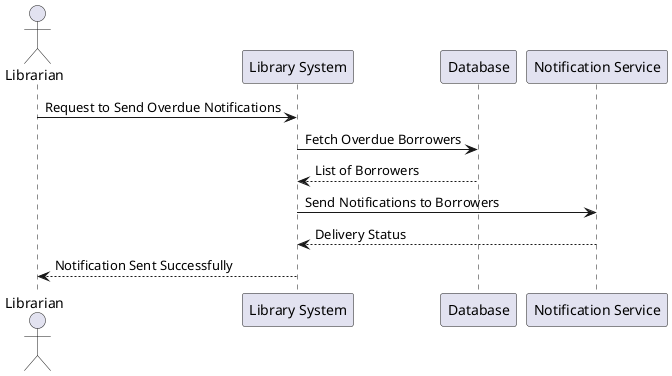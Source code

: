 @startuml
actor Librarian
participant "Library System" as System
participant "Database" as DB
participant "Notification Service" as NotificationService

Librarian -> System: Request to Send Overdue Notifications
System -> DB: Fetch Overdue Borrowers
DB --> System: List of Borrowers
System -> NotificationService: Send Notifications to Borrowers
NotificationService --> System: Delivery Status
System --> Librarian: Notification Sent Successfully
@enduml
